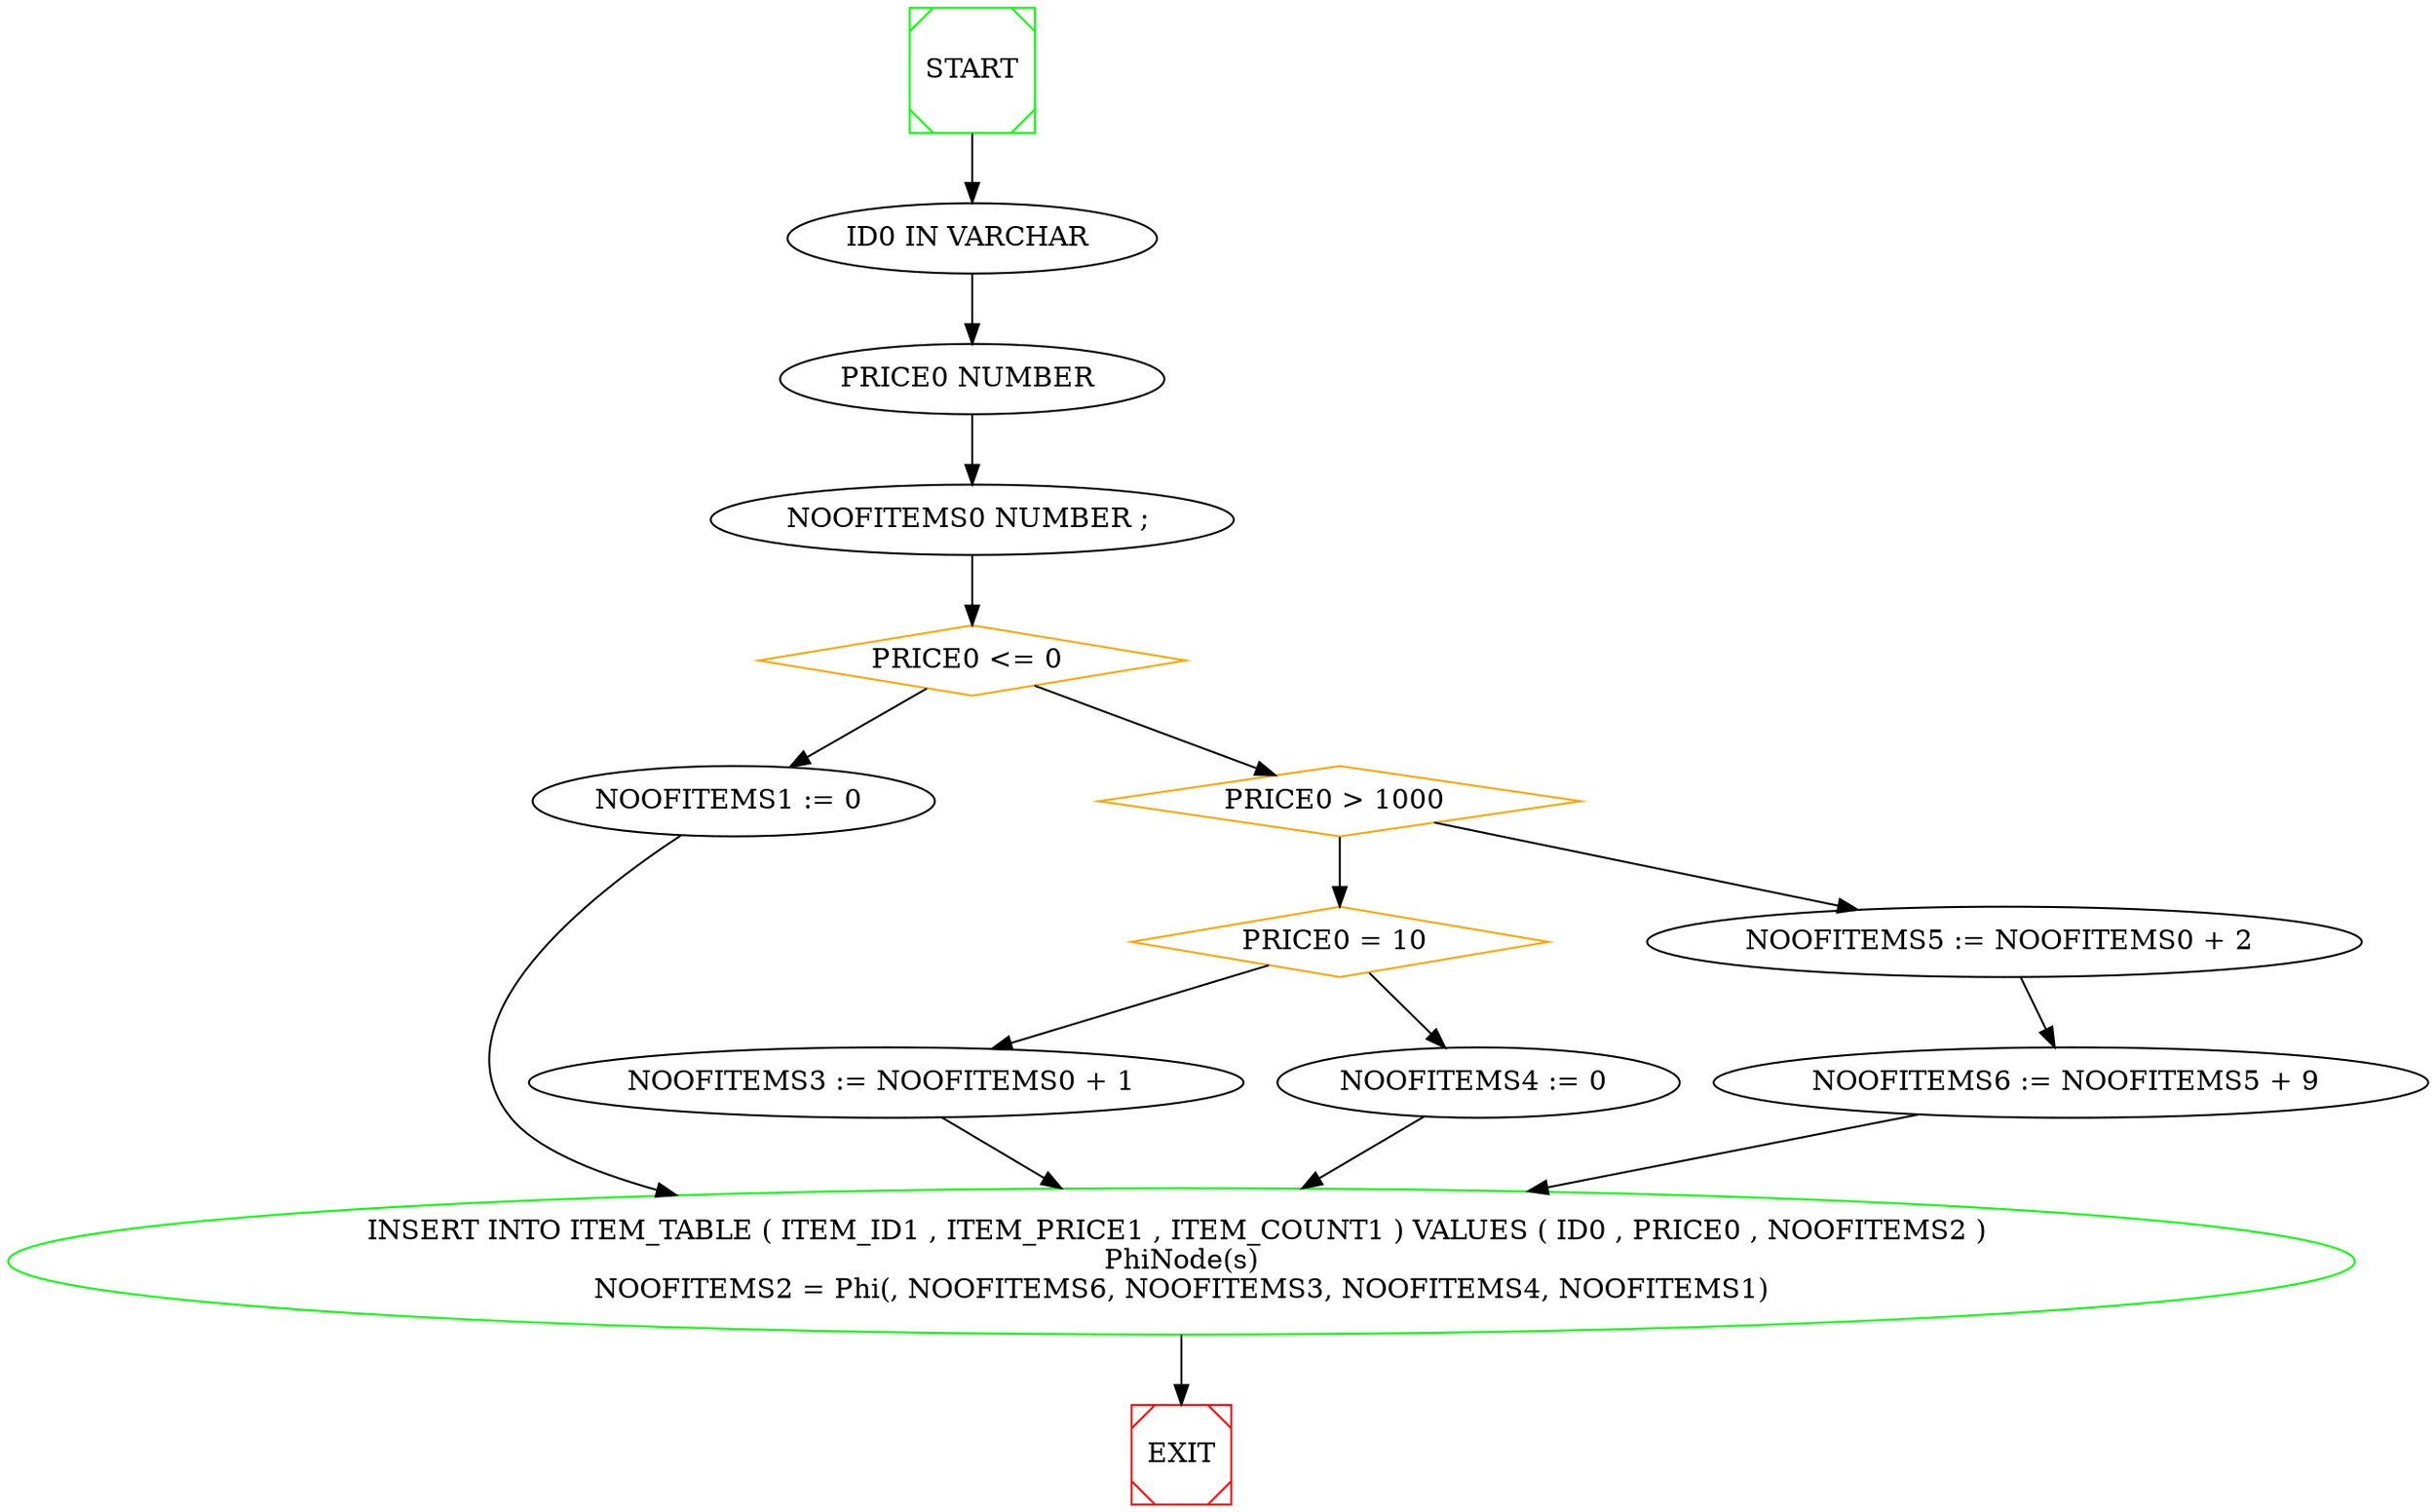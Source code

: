 digraph G {

	
	0[ label=""  ] ;
	
	0 -> 1 ;
	
	1[ label="ID0 IN VARCHAR "  ] ;
	
	1 -> 2 ;
	
	2[ label="PRICE0 NUMBER "  ] ;
	
	2 -> 3 ;
	
	3[ label="NOOFITEMS0 NUMBER ; "  ] ;
	
	3 -> 4 ;
	
	4[ label="PRICE0 <= 0 " , color=orange, shape=diamond ] ;
	
	4 -> 5 ;
	4 -> 6 ;
	
	5[ label="NOOFITEMS1 := 0 "  ] ;
	
	5 -> 12 ;
	
	6[ label="PRICE0 > 1000 " , color=orange, shape=diamond ] ;
	
	6 -> 9 ;
	6 -> 7 ;
	
	7[ label="NOOFITEMS5 := NOOFITEMS0 + 2 "  ] ;
	
	7 -> 8 ;
	
	8[ label="NOOFITEMS6 := NOOFITEMS5 + 9 "  ] ;
	
	8 -> 12 ;
	
	9[ label="PRICE0 = 10 " , color=orange, shape=diamond ] ;
	
	9 -> 10 ;
	9 -> 11 ;
	
	10[ label="NOOFITEMS3 := NOOFITEMS0 + 1 "  ] ;
	
	10 -> 12 ;
	
	11[ label="NOOFITEMS4 := 0 "  ] ;
	
	11 -> 12 ;
	
	12[ label="INSERT INTO ITEM_TABLE ( ITEM_ID1 , ITEM_PRICE1 , ITEM_COUNT1 ) VALUES ( ID0 , PRICE0 , NOOFITEMS2 ) \nPhiNode(s)\nNOOFITEMS2 = Phi(, NOOFITEMS6, NOOFITEMS3, NOOFITEMS4, NOOFITEMS1)" , color=green ] ;
	
	
	0[ label="START", shape=Msquare, color=green ] ;
	12 -> EXIT ;EXIT[ shape=Msquare, color=red ] ;
	
}